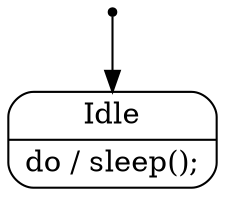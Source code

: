 digraph g {
    node [shape=Mrecord];

    START [shape=point, label="START"];

    // TEMPLATE [label="{StateName | entry / foo(); \l do / ...  \l exit / done(); }"];

    ////////////////////////////////////////////////////////////////////////////
    // States
    IDLE [label="{Idle| do / sleep(); }"];
    
    ////////////////////////////////////////////////////////////////////////////
    // Transitions
    START -> IDLE;
}